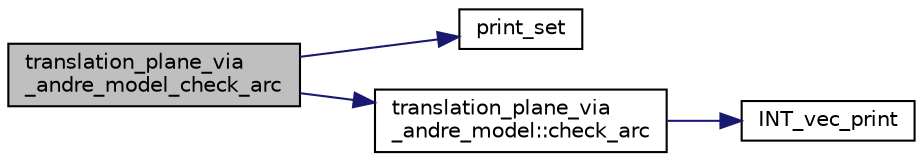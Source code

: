 digraph "translation_plane_via_andre_model_check_arc"
{
  edge [fontname="Helvetica",fontsize="10",labelfontname="Helvetica",labelfontsize="10"];
  node [fontname="Helvetica",fontsize="10",shape=record];
  rankdir="LR";
  Node2671 [label="translation_plane_via\l_andre_model_check_arc",height=0.2,width=0.4,color="black", fillcolor="grey75", style="filled", fontcolor="black"];
  Node2671 -> Node2672 [color="midnightblue",fontsize="10",style="solid",fontname="Helvetica"];
  Node2672 [label="print_set",height=0.2,width=0.4,color="black", fillcolor="white", style="filled",URL="$d0/dd1/blt_8h.html#a8c1a5fc71aea7ff31d181f0103196a24"];
  Node2671 -> Node2673 [color="midnightblue",fontsize="10",style="solid",fontname="Helvetica"];
  Node2673 [label="translation_plane_via\l_andre_model::check_arc",height=0.2,width=0.4,color="black", fillcolor="white", style="filled",URL="$d1/dcc/classtranslation__plane__via__andre__model.html#a31420e3248063307c3cfb64a09b853d7"];
  Node2673 -> Node2674 [color="midnightblue",fontsize="10",style="solid",fontname="Helvetica"];
  Node2674 [label="INT_vec_print",height=0.2,width=0.4,color="black", fillcolor="white", style="filled",URL="$df/dbf/sajeeb_8_c.html#a79a5901af0b47dd0d694109543c027fe"];
}
